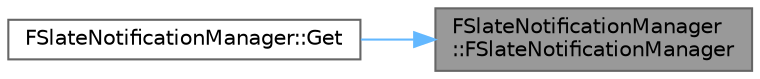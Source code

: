 digraph "FSlateNotificationManager::FSlateNotificationManager"
{
 // INTERACTIVE_SVG=YES
 // LATEX_PDF_SIZE
  bgcolor="transparent";
  edge [fontname=Helvetica,fontsize=10,labelfontname=Helvetica,labelfontsize=10];
  node [fontname=Helvetica,fontsize=10,shape=box,height=0.2,width=0.4];
  rankdir="RL";
  Node1 [id="Node000001",label="FSlateNotificationManager\l::FSlateNotificationManager",height=0.2,width=0.4,color="gray40", fillcolor="grey60", style="filled", fontcolor="black",tooltip="Protect constructor as this is a singleton."];
  Node1 -> Node2 [id="edge1_Node000001_Node000002",dir="back",color="steelblue1",style="solid",tooltip=" "];
  Node2 [id="Node000002",label="FSlateNotificationManager::Get",height=0.2,width=0.4,color="grey40", fillcolor="white", style="filled",URL="$d7/d6f/classFSlateNotificationManager.html#a8b30c9f07e5c95c7ccd15478c0f74b59",tooltip="Gets the instance of this manager."];
}

